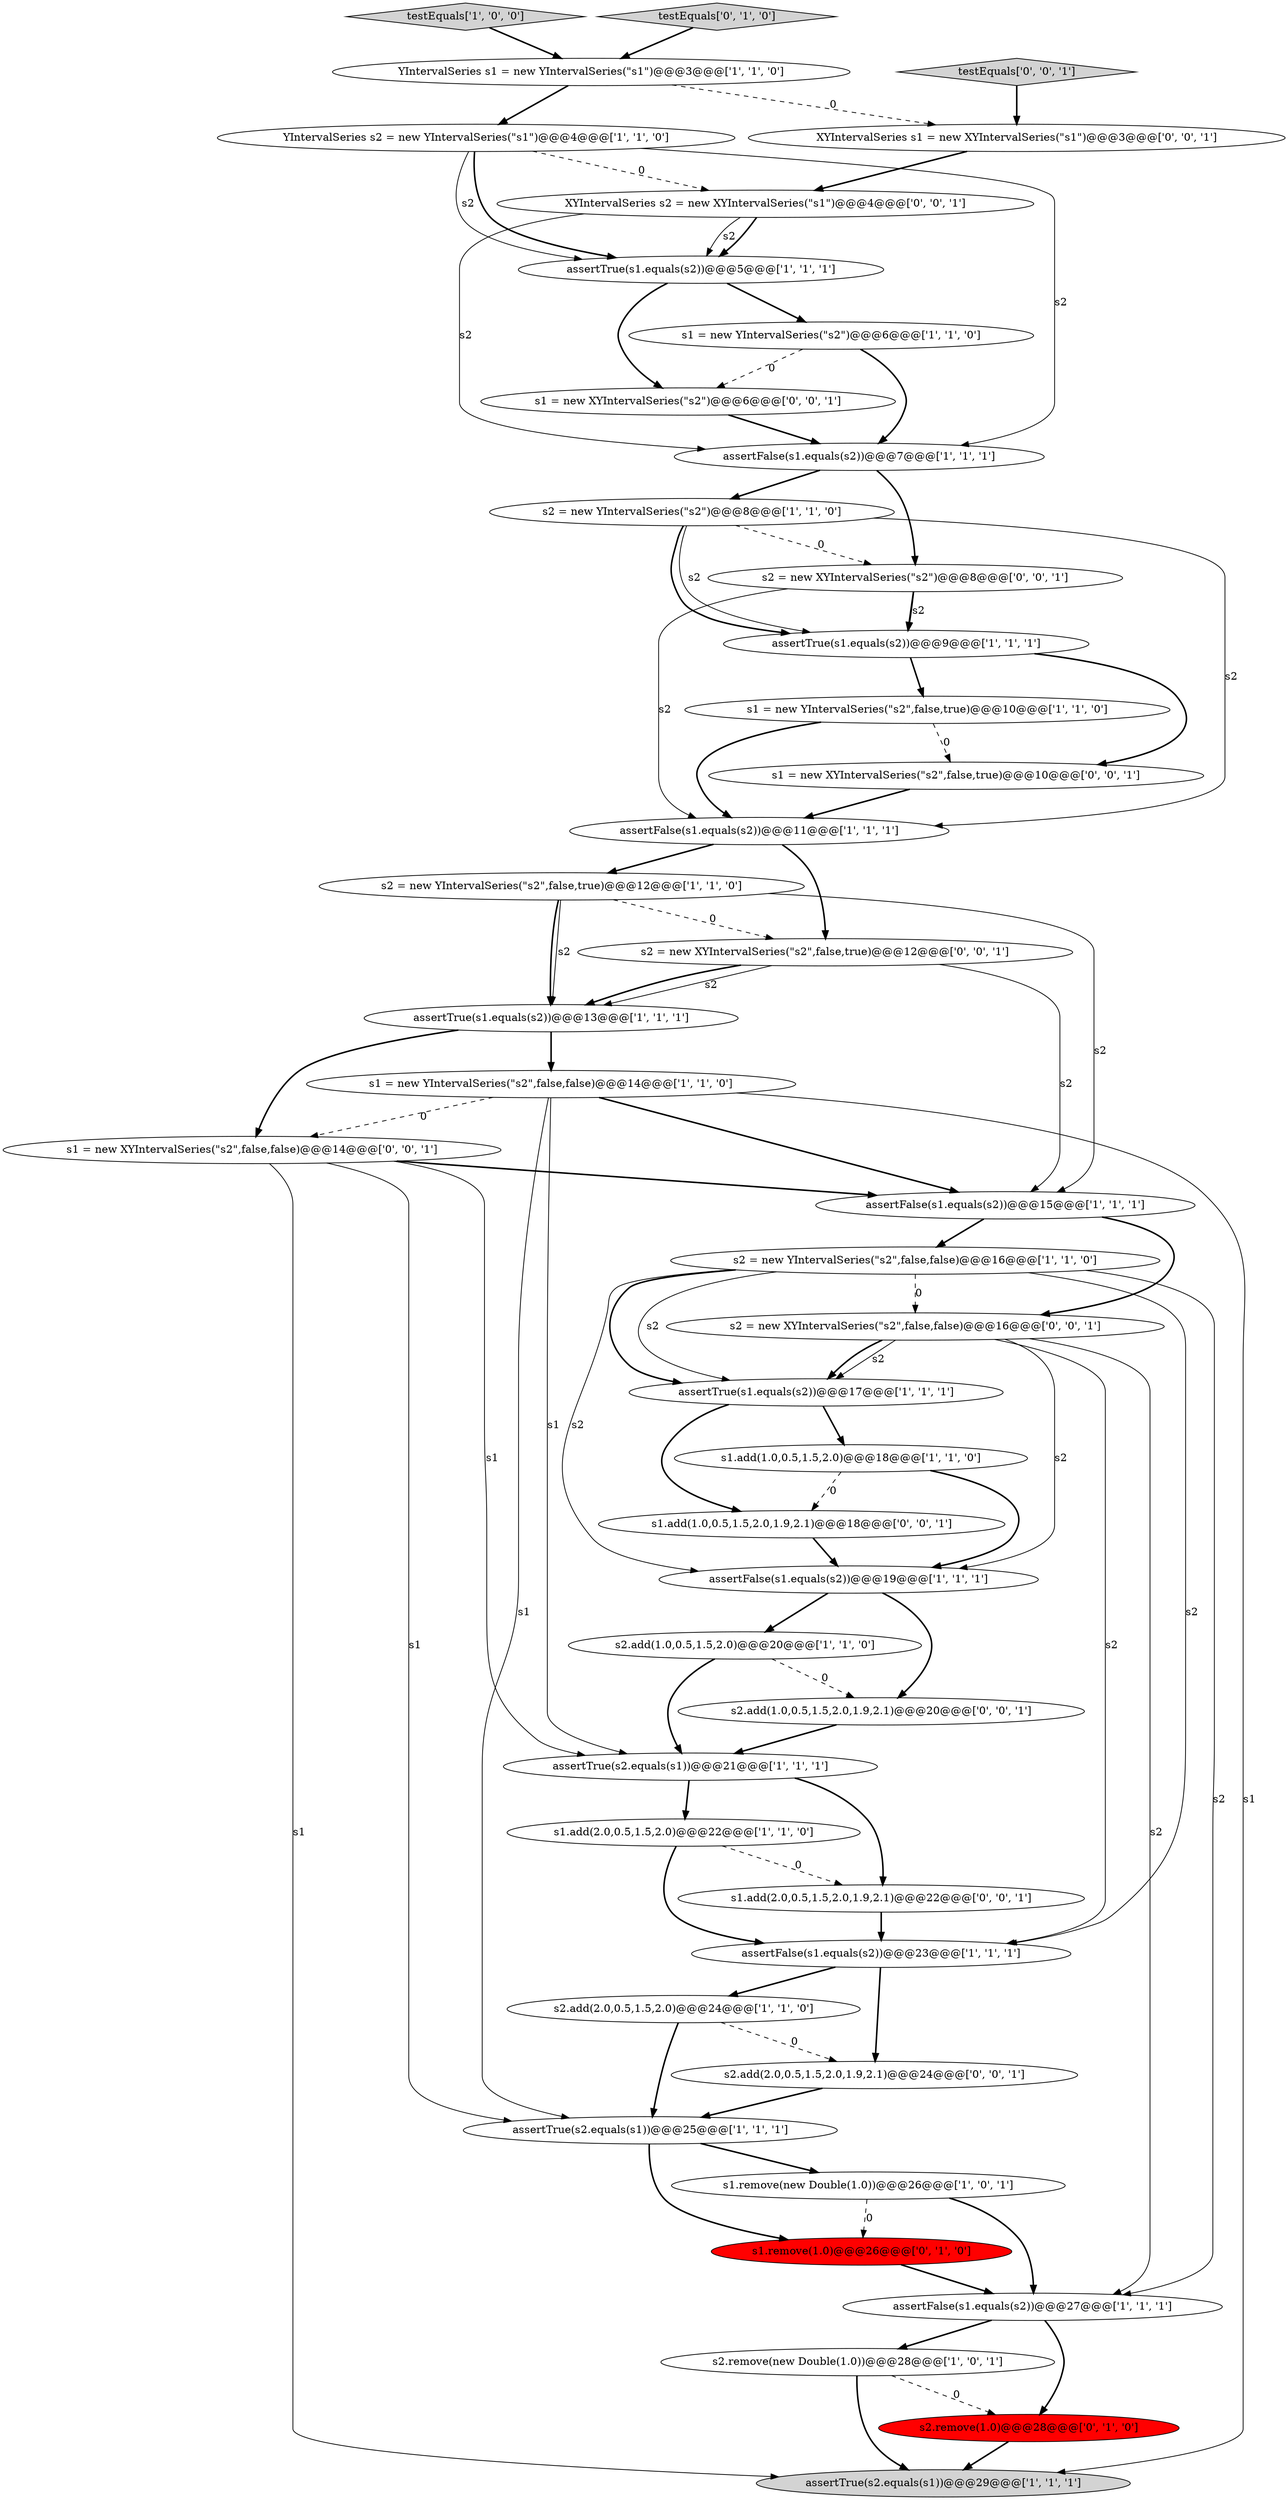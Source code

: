 digraph {
43 [style = filled, label = "s1 = new XYIntervalSeries(\"s2\",false,true)@@@10@@@['0', '0', '1']", fillcolor = white, shape = ellipse image = "AAA0AAABBB3BBB"];
24 [style = filled, label = "assertTrue(s2.equals(s1))@@@21@@@['1', '1', '1']", fillcolor = white, shape = ellipse image = "AAA0AAABBB1BBB"];
36 [style = filled, label = "s2.add(2.0,0.5,1.5,2.0,1.9,2.1)@@@24@@@['0', '0', '1']", fillcolor = white, shape = ellipse image = "AAA0AAABBB3BBB"];
25 [style = filled, label = "s1 = new YIntervalSeries(\"s2\")@@@6@@@['1', '1', '0']", fillcolor = white, shape = ellipse image = "AAA0AAABBB1BBB"];
9 [style = filled, label = "assertTrue(s1.equals(s2))@@@9@@@['1', '1', '1']", fillcolor = white, shape = ellipse image = "AAA0AAABBB1BBB"];
16 [style = filled, label = "assertTrue(s2.equals(s1))@@@29@@@['1', '1', '1']", fillcolor = lightgray, shape = ellipse image = "AAA0AAABBB1BBB"];
8 [style = filled, label = "testEquals['1', '0', '0']", fillcolor = lightgray, shape = diamond image = "AAA0AAABBB1BBB"];
1 [style = filled, label = "assertTrue(s1.equals(s2))@@@13@@@['1', '1', '1']", fillcolor = white, shape = ellipse image = "AAA0AAABBB1BBB"];
10 [style = filled, label = "s1 = new YIntervalSeries(\"s2\",false,true)@@@10@@@['1', '1', '0']", fillcolor = white, shape = ellipse image = "AAA0AAABBB1BBB"];
3 [style = filled, label = "s2.add(2.0,0.5,1.5,2.0)@@@24@@@['1', '1', '0']", fillcolor = white, shape = ellipse image = "AAA0AAABBB1BBB"];
27 [style = filled, label = "assertFalse(s1.equals(s2))@@@15@@@['1', '1', '1']", fillcolor = white, shape = ellipse image = "AAA0AAABBB1BBB"];
2 [style = filled, label = "assertTrue(s1.equals(s2))@@@5@@@['1', '1', '1']", fillcolor = white, shape = ellipse image = "AAA0AAABBB1BBB"];
22 [style = filled, label = "s2 = new YIntervalSeries(\"s2\",false,false)@@@16@@@['1', '1', '0']", fillcolor = white, shape = ellipse image = "AAA0AAABBB1BBB"];
29 [style = filled, label = "testEquals['0', '1', '0']", fillcolor = lightgray, shape = diamond image = "AAA0AAABBB2BBB"];
40 [style = filled, label = "testEquals['0', '0', '1']", fillcolor = lightgray, shape = diamond image = "AAA0AAABBB3BBB"];
23 [style = filled, label = "assertTrue(s2.equals(s1))@@@25@@@['1', '1', '1']", fillcolor = white, shape = ellipse image = "AAA0AAABBB1BBB"];
15 [style = filled, label = "s1.remove(new Double(1.0))@@@26@@@['1', '0', '1']", fillcolor = white, shape = ellipse image = "AAA0AAABBB1BBB"];
18 [style = filled, label = "YIntervalSeries s1 = new YIntervalSeries(\"s1\")@@@3@@@['1', '1', '0']", fillcolor = white, shape = ellipse image = "AAA0AAABBB1BBB"];
38 [style = filled, label = "s1 = new XYIntervalSeries(\"s2\",false,false)@@@14@@@['0', '0', '1']", fillcolor = white, shape = ellipse image = "AAA0AAABBB3BBB"];
19 [style = filled, label = "s2.add(1.0,0.5,1.5,2.0)@@@20@@@['1', '1', '0']", fillcolor = white, shape = ellipse image = "AAA0AAABBB1BBB"];
26 [style = filled, label = "assertFalse(s1.equals(s2))@@@27@@@['1', '1', '1']", fillcolor = white, shape = ellipse image = "AAA0AAABBB1BBB"];
17 [style = filled, label = "s1.add(1.0,0.5,1.5,2.0)@@@18@@@['1', '1', '0']", fillcolor = white, shape = ellipse image = "AAA0AAABBB1BBB"];
33 [style = filled, label = "s1.add(1.0,0.5,1.5,2.0,1.9,2.1)@@@18@@@['0', '0', '1']", fillcolor = white, shape = ellipse image = "AAA0AAABBB3BBB"];
28 [style = filled, label = "s1.remove(1.0)@@@26@@@['0', '1', '0']", fillcolor = red, shape = ellipse image = "AAA1AAABBB2BBB"];
34 [style = filled, label = "XYIntervalSeries s1 = new XYIntervalSeries(\"s1\")@@@3@@@['0', '0', '1']", fillcolor = white, shape = ellipse image = "AAA0AAABBB3BBB"];
39 [style = filled, label = "s2 = new XYIntervalSeries(\"s2\",false,false)@@@16@@@['0', '0', '1']", fillcolor = white, shape = ellipse image = "AAA0AAABBB3BBB"];
11 [style = filled, label = "assertFalse(s1.equals(s2))@@@23@@@['1', '1', '1']", fillcolor = white, shape = ellipse image = "AAA0AAABBB1BBB"];
20 [style = filled, label = "s2 = new YIntervalSeries(\"s2\",false,true)@@@12@@@['1', '1', '0']", fillcolor = white, shape = ellipse image = "AAA0AAABBB1BBB"];
13 [style = filled, label = "YIntervalSeries s2 = new YIntervalSeries(\"s1\")@@@4@@@['1', '1', '0']", fillcolor = white, shape = ellipse image = "AAA0AAABBB1BBB"];
5 [style = filled, label = "assertFalse(s1.equals(s2))@@@11@@@['1', '1', '1']", fillcolor = white, shape = ellipse image = "AAA0AAABBB1BBB"];
35 [style = filled, label = "XYIntervalSeries s2 = new XYIntervalSeries(\"s1\")@@@4@@@['0', '0', '1']", fillcolor = white, shape = ellipse image = "AAA0AAABBB3BBB"];
21 [style = filled, label = "s2 = new YIntervalSeries(\"s2\")@@@8@@@['1', '1', '0']", fillcolor = white, shape = ellipse image = "AAA0AAABBB1BBB"];
31 [style = filled, label = "s1.add(2.0,0.5,1.5,2.0,1.9,2.1)@@@22@@@['0', '0', '1']", fillcolor = white, shape = ellipse image = "AAA0AAABBB3BBB"];
14 [style = filled, label = "assertFalse(s1.equals(s2))@@@7@@@['1', '1', '1']", fillcolor = white, shape = ellipse image = "AAA0AAABBB1BBB"];
37 [style = filled, label = "s1 = new XYIntervalSeries(\"s2\")@@@6@@@['0', '0', '1']", fillcolor = white, shape = ellipse image = "AAA0AAABBB3BBB"];
12 [style = filled, label = "s2.remove(new Double(1.0))@@@28@@@['1', '0', '1']", fillcolor = white, shape = ellipse image = "AAA0AAABBB1BBB"];
4 [style = filled, label = "assertTrue(s1.equals(s2))@@@17@@@['1', '1', '1']", fillcolor = white, shape = ellipse image = "AAA0AAABBB1BBB"];
7 [style = filled, label = "s1 = new YIntervalSeries(\"s2\",false,false)@@@14@@@['1', '1', '0']", fillcolor = white, shape = ellipse image = "AAA0AAABBB1BBB"];
0 [style = filled, label = "s1.add(2.0,0.5,1.5,2.0)@@@22@@@['1', '1', '0']", fillcolor = white, shape = ellipse image = "AAA0AAABBB1BBB"];
30 [style = filled, label = "s2.remove(1.0)@@@28@@@['0', '1', '0']", fillcolor = red, shape = ellipse image = "AAA1AAABBB2BBB"];
42 [style = filled, label = "s2 = new XYIntervalSeries(\"s2\")@@@8@@@['0', '0', '1']", fillcolor = white, shape = ellipse image = "AAA0AAABBB3BBB"];
41 [style = filled, label = "s2 = new XYIntervalSeries(\"s2\",false,true)@@@12@@@['0', '0', '1']", fillcolor = white, shape = ellipse image = "AAA0AAABBB3BBB"];
32 [style = filled, label = "s2.add(1.0,0.5,1.5,2.0,1.9,2.1)@@@20@@@['0', '0', '1']", fillcolor = white, shape = ellipse image = "AAA0AAABBB3BBB"];
6 [style = filled, label = "assertFalse(s1.equals(s2))@@@19@@@['1', '1', '1']", fillcolor = white, shape = ellipse image = "AAA0AAABBB1BBB"];
5->20 [style = bold, label=""];
42->9 [style = bold, label=""];
41->1 [style = solid, label="s2"];
25->14 [style = bold, label=""];
9->10 [style = bold, label=""];
9->43 [style = bold, label=""];
11->36 [style = bold, label=""];
21->5 [style = solid, label="s2"];
29->18 [style = bold, label=""];
19->24 [style = bold, label=""];
22->4 [style = bold, label=""];
23->28 [style = bold, label=""];
26->12 [style = bold, label=""];
39->4 [style = solid, label="s2"];
38->23 [style = solid, label="s1"];
25->37 [style = dashed, label="0"];
13->14 [style = solid, label="s2"];
38->16 [style = solid, label="s1"];
2->25 [style = bold, label=""];
1->38 [style = bold, label=""];
6->32 [style = bold, label=""];
15->28 [style = dashed, label="0"];
24->0 [style = bold, label=""];
8->18 [style = bold, label=""];
3->36 [style = dashed, label="0"];
21->9 [style = solid, label="s2"];
35->14 [style = solid, label="s2"];
40->34 [style = bold, label=""];
12->30 [style = dashed, label="0"];
27->22 [style = bold, label=""];
39->4 [style = bold, label=""];
31->11 [style = bold, label=""];
20->1 [style = solid, label="s2"];
7->23 [style = solid, label="s1"];
3->23 [style = bold, label=""];
21->9 [style = bold, label=""];
35->2 [style = solid, label="s2"];
20->41 [style = dashed, label="0"];
7->38 [style = dashed, label="0"];
22->4 [style = solid, label="s2"];
10->43 [style = dashed, label="0"];
34->35 [style = bold, label=""];
19->32 [style = dashed, label="0"];
14->21 [style = bold, label=""];
7->16 [style = solid, label="s1"];
22->26 [style = solid, label="s2"];
39->6 [style = solid, label="s2"];
39->26 [style = solid, label="s2"];
38->24 [style = solid, label="s1"];
4->17 [style = bold, label=""];
13->35 [style = dashed, label="0"];
17->6 [style = bold, label=""];
35->2 [style = bold, label=""];
23->15 [style = bold, label=""];
14->42 [style = bold, label=""];
38->27 [style = bold, label=""];
0->11 [style = bold, label=""];
28->26 [style = bold, label=""];
17->33 [style = dashed, label="0"];
20->1 [style = bold, label=""];
4->33 [style = bold, label=""];
1->7 [style = bold, label=""];
21->42 [style = dashed, label="0"];
18->34 [style = dashed, label="0"];
27->39 [style = bold, label=""];
10->5 [style = bold, label=""];
43->5 [style = bold, label=""];
11->3 [style = bold, label=""];
24->31 [style = bold, label=""];
42->5 [style = solid, label="s2"];
13->2 [style = bold, label=""];
42->9 [style = solid, label="s2"];
22->11 [style = solid, label="s2"];
33->6 [style = bold, label=""];
13->2 [style = solid, label="s2"];
12->16 [style = bold, label=""];
6->19 [style = bold, label=""];
22->6 [style = solid, label="s2"];
41->1 [style = bold, label=""];
15->26 [style = bold, label=""];
26->30 [style = bold, label=""];
41->27 [style = solid, label="s2"];
37->14 [style = bold, label=""];
5->41 [style = bold, label=""];
36->23 [style = bold, label=""];
39->11 [style = solid, label="s2"];
7->24 [style = solid, label="s1"];
0->31 [style = dashed, label="0"];
18->13 [style = bold, label=""];
7->27 [style = bold, label=""];
22->39 [style = dashed, label="0"];
20->27 [style = solid, label="s2"];
2->37 [style = bold, label=""];
30->16 [style = bold, label=""];
32->24 [style = bold, label=""];
}

